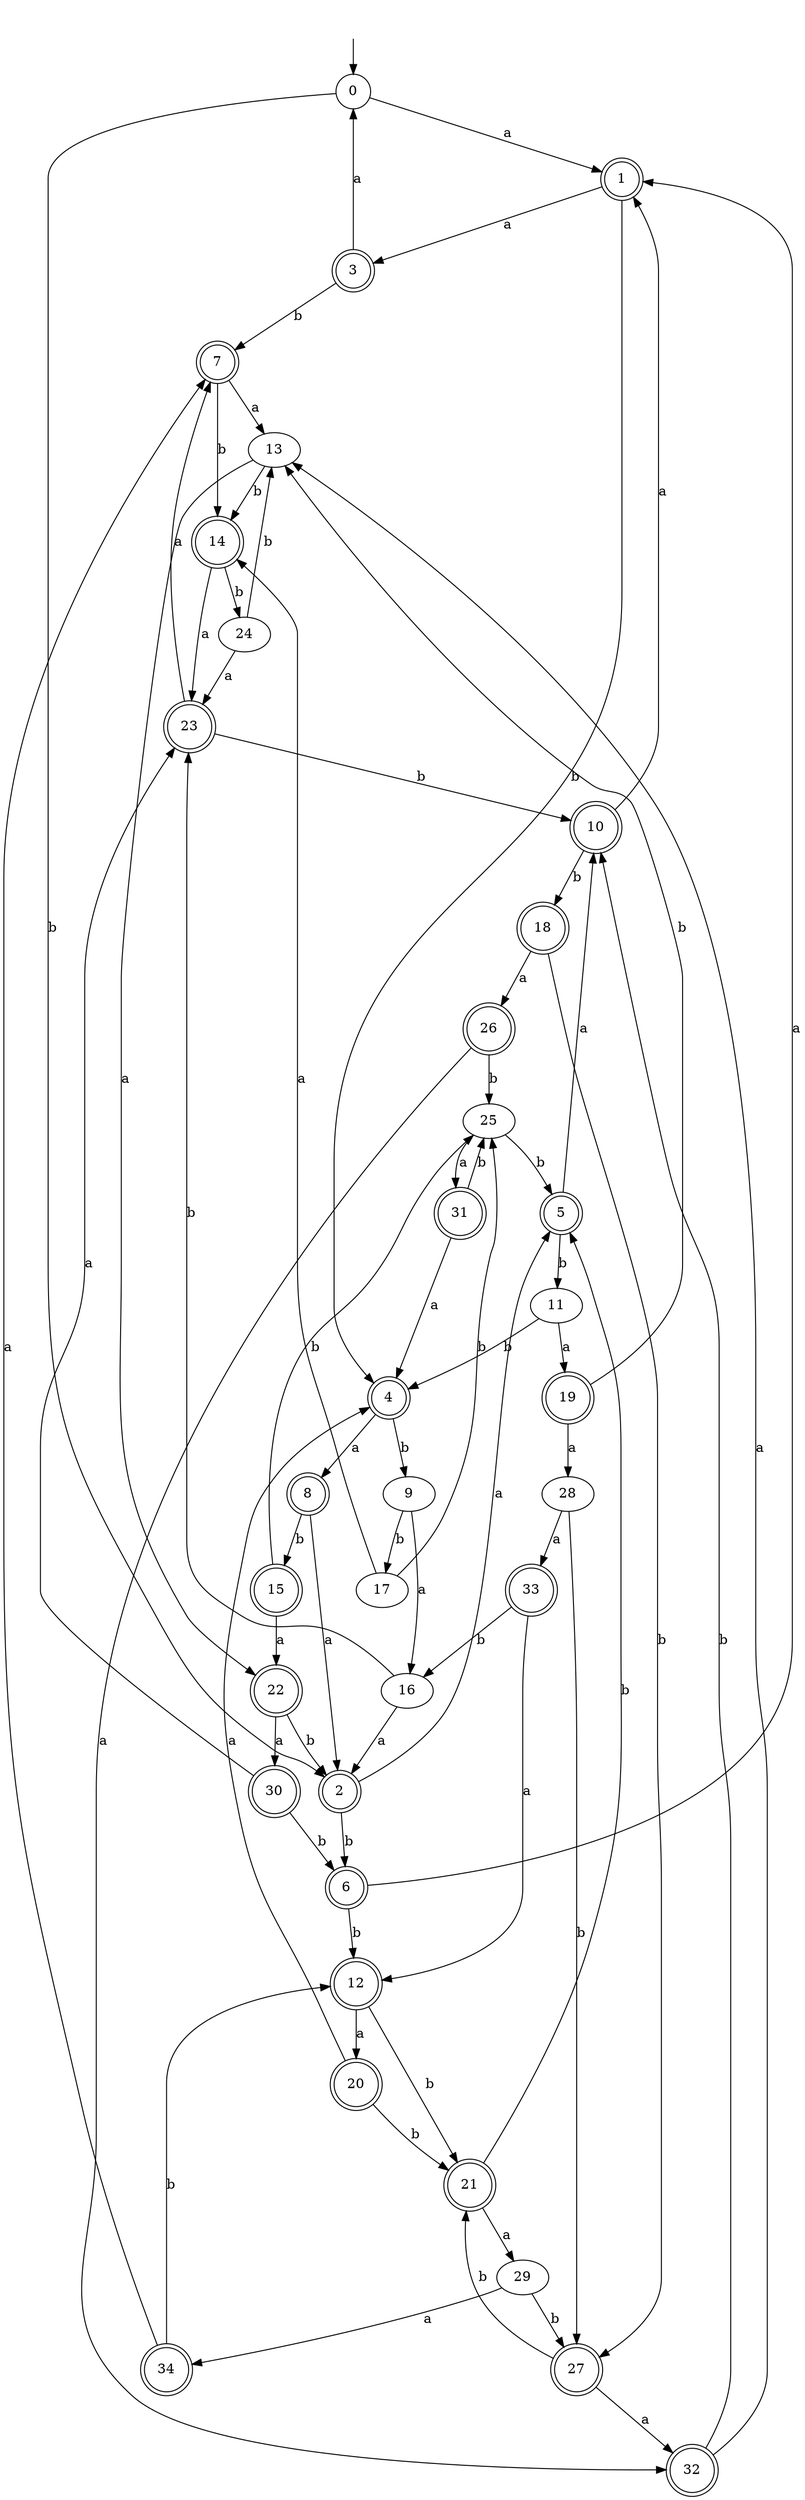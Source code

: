 digraph RandomDFA {
  __start0 [label="", shape=none];
  __start0 -> 0 [label=""];
  0 [shape=circle]
  0 -> 1 [label="a"]
  0 -> 2 [label="b"]
  1 [shape=doublecircle]
  1 -> 3 [label="a"]
  1 -> 4 [label="b"]
  2 [shape=doublecircle]
  2 -> 5 [label="a"]
  2 -> 6 [label="b"]
  3 [shape=doublecircle]
  3 -> 0 [label="a"]
  3 -> 7 [label="b"]
  4 [shape=doublecircle]
  4 -> 8 [label="a"]
  4 -> 9 [label="b"]
  5 [shape=doublecircle]
  5 -> 10 [label="a"]
  5 -> 11 [label="b"]
  6 [shape=doublecircle]
  6 -> 1 [label="a"]
  6 -> 12 [label="b"]
  7 [shape=doublecircle]
  7 -> 13 [label="a"]
  7 -> 14 [label="b"]
  8 [shape=doublecircle]
  8 -> 2 [label="a"]
  8 -> 15 [label="b"]
  9
  9 -> 16 [label="a"]
  9 -> 17 [label="b"]
  10 [shape=doublecircle]
  10 -> 1 [label="a"]
  10 -> 18 [label="b"]
  11
  11 -> 19 [label="a"]
  11 -> 4 [label="b"]
  12 [shape=doublecircle]
  12 -> 20 [label="a"]
  12 -> 21 [label="b"]
  13
  13 -> 22 [label="a"]
  13 -> 14 [label="b"]
  14 [shape=doublecircle]
  14 -> 23 [label="a"]
  14 -> 24 [label="b"]
  15 [shape=doublecircle]
  15 -> 22 [label="a"]
  15 -> 25 [label="b"]
  16
  16 -> 2 [label="a"]
  16 -> 23 [label="b"]
  17
  17 -> 14 [label="a"]
  17 -> 25 [label="b"]
  18 [shape=doublecircle]
  18 -> 26 [label="a"]
  18 -> 27 [label="b"]
  19 [shape=doublecircle]
  19 -> 28 [label="a"]
  19 -> 13 [label="b"]
  20 [shape=doublecircle]
  20 -> 4 [label="a"]
  20 -> 21 [label="b"]
  21 [shape=doublecircle]
  21 -> 29 [label="a"]
  21 -> 5 [label="b"]
  22 [shape=doublecircle]
  22 -> 30 [label="a"]
  22 -> 2 [label="b"]
  23 [shape=doublecircle]
  23 -> 7 [label="a"]
  23 -> 10 [label="b"]
  24
  24 -> 23 [label="a"]
  24 -> 13 [label="b"]
  25
  25 -> 31 [label="a"]
  25 -> 5 [label="b"]
  26 [shape=doublecircle]
  26 -> 32 [label="a"]
  26 -> 25 [label="b"]
  27 [shape=doublecircle]
  27 -> 32 [label="a"]
  27 -> 21 [label="b"]
  28
  28 -> 33 [label="a"]
  28 -> 27 [label="b"]
  29
  29 -> 34 [label="a"]
  29 -> 27 [label="b"]
  30 [shape=doublecircle]
  30 -> 23 [label="a"]
  30 -> 6 [label="b"]
  31 [shape=doublecircle]
  31 -> 4 [label="a"]
  31 -> 25 [label="b"]
  32 [shape=doublecircle]
  32 -> 13 [label="a"]
  32 -> 10 [label="b"]
  33 [shape=doublecircle]
  33 -> 12 [label="a"]
  33 -> 16 [label="b"]
  34 [shape=doublecircle]
  34 -> 7 [label="a"]
  34 -> 12 [label="b"]
}

